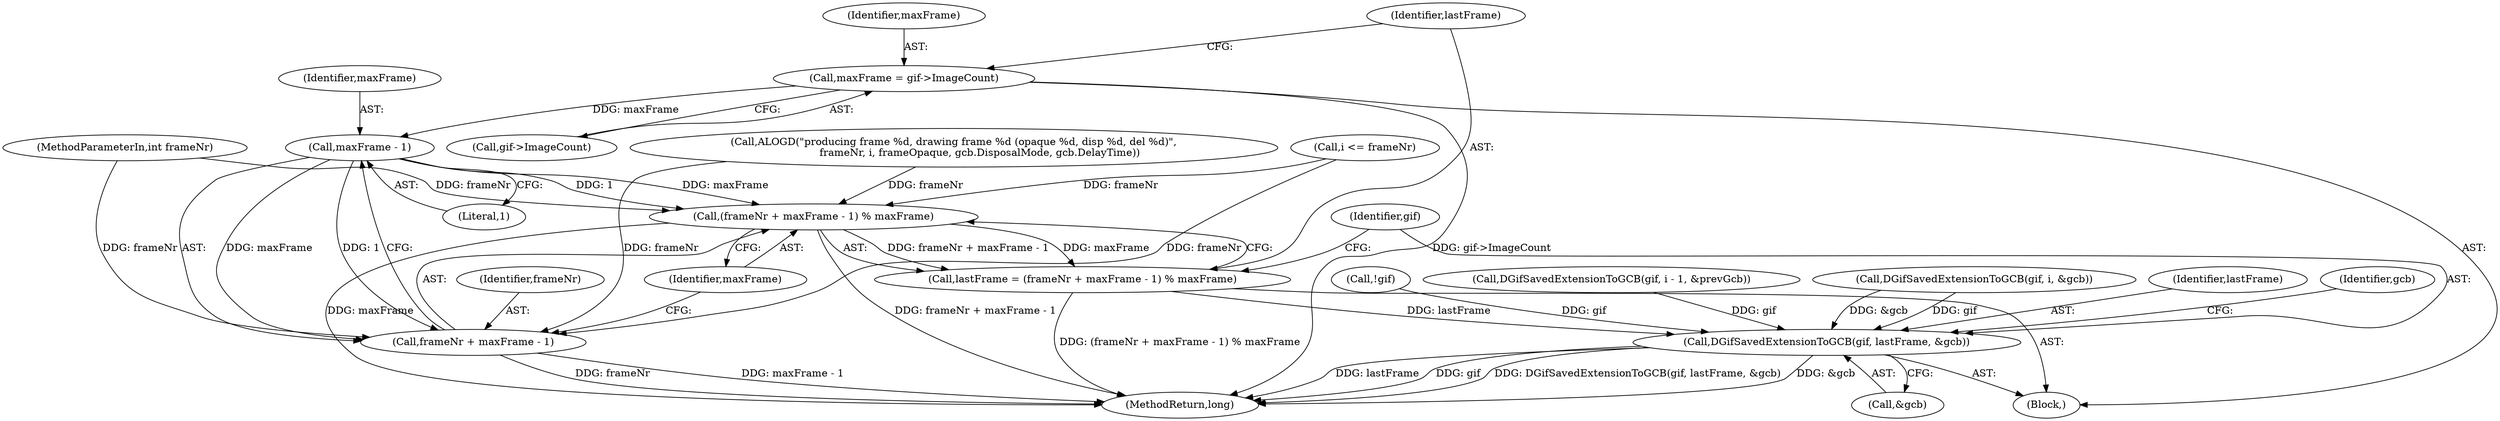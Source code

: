 digraph "0_Android_ede8f95361dcbf9757aaf6d25ce59fa3767344e3@pointer" {
"1000502" [label="(Call,maxFrame = gif->ImageCount)"];
"1000513" [label="(Call,maxFrame - 1)"];
"1000510" [label="(Call,(frameNr + maxFrame - 1) % maxFrame)"];
"1000508" [label="(Call,lastFrame = (frameNr + maxFrame - 1) % maxFrame)"];
"1000517" [label="(Call,DGifSavedExtensionToGCB(gif, lastFrame, &gcb))"];
"1000511" [label="(Call,frameNr + maxFrame - 1)"];
"1000211" [label="(Call,ALOGD(\"producing frame %d, drawing frame %d (opaque %d, disp %d, del %d)\",\n                frameNr, i, frameOpaque, gcb.DisposalMode, gcb.DelayTime))"];
"1000111" [label="(Call,!gif)"];
"1000512" [label="(Identifier,frameNr)"];
"1000520" [label="(Call,&gcb)"];
"1000510" [label="(Call,(frameNr + maxFrame - 1) % maxFrame)"];
"1000265" [label="(Call,DGifSavedExtensionToGCB(gif, i - 1, &prevGcb))"];
"1000516" [label="(Identifier,maxFrame)"];
"1000519" [label="(Identifier,lastFrame)"];
"1000509" [label="(Identifier,lastFrame)"];
"1000524" [label="(Identifier,gcb)"];
"1000105" [label="(Block,)"];
"1000518" [label="(Identifier,gif)"];
"1000511" [label="(Call,frameNr + maxFrame - 1)"];
"1000515" [label="(Literal,1)"];
"1000504" [label="(Call,gif->ImageCount)"];
"1000514" [label="(Identifier,maxFrame)"];
"1000503" [label="(Identifier,maxFrame)"];
"1000525" [label="(MethodReturn,long)"];
"1000517" [label="(Call,DGifSavedExtensionToGCB(gif, lastFrame, &gcb))"];
"1000184" [label="(Call,i <= frameNr)"];
"1000190" [label="(Call,DGifSavedExtensionToGCB(gif, i, &gcb))"];
"1000513" [label="(Call,maxFrame - 1)"];
"1000508" [label="(Call,lastFrame = (frameNr + maxFrame - 1) % maxFrame)"];
"1000101" [label="(MethodParameterIn,int frameNr)"];
"1000502" [label="(Call,maxFrame = gif->ImageCount)"];
"1000502" -> "1000105"  [label="AST: "];
"1000502" -> "1000504"  [label="CFG: "];
"1000503" -> "1000502"  [label="AST: "];
"1000504" -> "1000502"  [label="AST: "];
"1000509" -> "1000502"  [label="CFG: "];
"1000502" -> "1000525"  [label="DDG: gif->ImageCount"];
"1000502" -> "1000513"  [label="DDG: maxFrame"];
"1000513" -> "1000511"  [label="AST: "];
"1000513" -> "1000515"  [label="CFG: "];
"1000514" -> "1000513"  [label="AST: "];
"1000515" -> "1000513"  [label="AST: "];
"1000511" -> "1000513"  [label="CFG: "];
"1000513" -> "1000510"  [label="DDG: maxFrame"];
"1000513" -> "1000510"  [label="DDG: 1"];
"1000513" -> "1000511"  [label="DDG: maxFrame"];
"1000513" -> "1000511"  [label="DDG: 1"];
"1000510" -> "1000508"  [label="AST: "];
"1000510" -> "1000516"  [label="CFG: "];
"1000511" -> "1000510"  [label="AST: "];
"1000516" -> "1000510"  [label="AST: "];
"1000508" -> "1000510"  [label="CFG: "];
"1000510" -> "1000525"  [label="DDG: frameNr + maxFrame - 1"];
"1000510" -> "1000525"  [label="DDG: maxFrame"];
"1000510" -> "1000508"  [label="DDG: frameNr + maxFrame - 1"];
"1000510" -> "1000508"  [label="DDG: maxFrame"];
"1000184" -> "1000510"  [label="DDG: frameNr"];
"1000211" -> "1000510"  [label="DDG: frameNr"];
"1000101" -> "1000510"  [label="DDG: frameNr"];
"1000508" -> "1000105"  [label="AST: "];
"1000509" -> "1000508"  [label="AST: "];
"1000518" -> "1000508"  [label="CFG: "];
"1000508" -> "1000525"  [label="DDG: (frameNr + maxFrame - 1) % maxFrame"];
"1000508" -> "1000517"  [label="DDG: lastFrame"];
"1000517" -> "1000105"  [label="AST: "];
"1000517" -> "1000520"  [label="CFG: "];
"1000518" -> "1000517"  [label="AST: "];
"1000519" -> "1000517"  [label="AST: "];
"1000520" -> "1000517"  [label="AST: "];
"1000524" -> "1000517"  [label="CFG: "];
"1000517" -> "1000525"  [label="DDG: &gcb"];
"1000517" -> "1000525"  [label="DDG: lastFrame"];
"1000517" -> "1000525"  [label="DDG: gif"];
"1000517" -> "1000525"  [label="DDG: DGifSavedExtensionToGCB(gif, lastFrame, &gcb)"];
"1000190" -> "1000517"  [label="DDG: gif"];
"1000190" -> "1000517"  [label="DDG: &gcb"];
"1000265" -> "1000517"  [label="DDG: gif"];
"1000111" -> "1000517"  [label="DDG: gif"];
"1000512" -> "1000511"  [label="AST: "];
"1000516" -> "1000511"  [label="CFG: "];
"1000511" -> "1000525"  [label="DDG: maxFrame - 1"];
"1000511" -> "1000525"  [label="DDG: frameNr"];
"1000184" -> "1000511"  [label="DDG: frameNr"];
"1000211" -> "1000511"  [label="DDG: frameNr"];
"1000101" -> "1000511"  [label="DDG: frameNr"];
}

